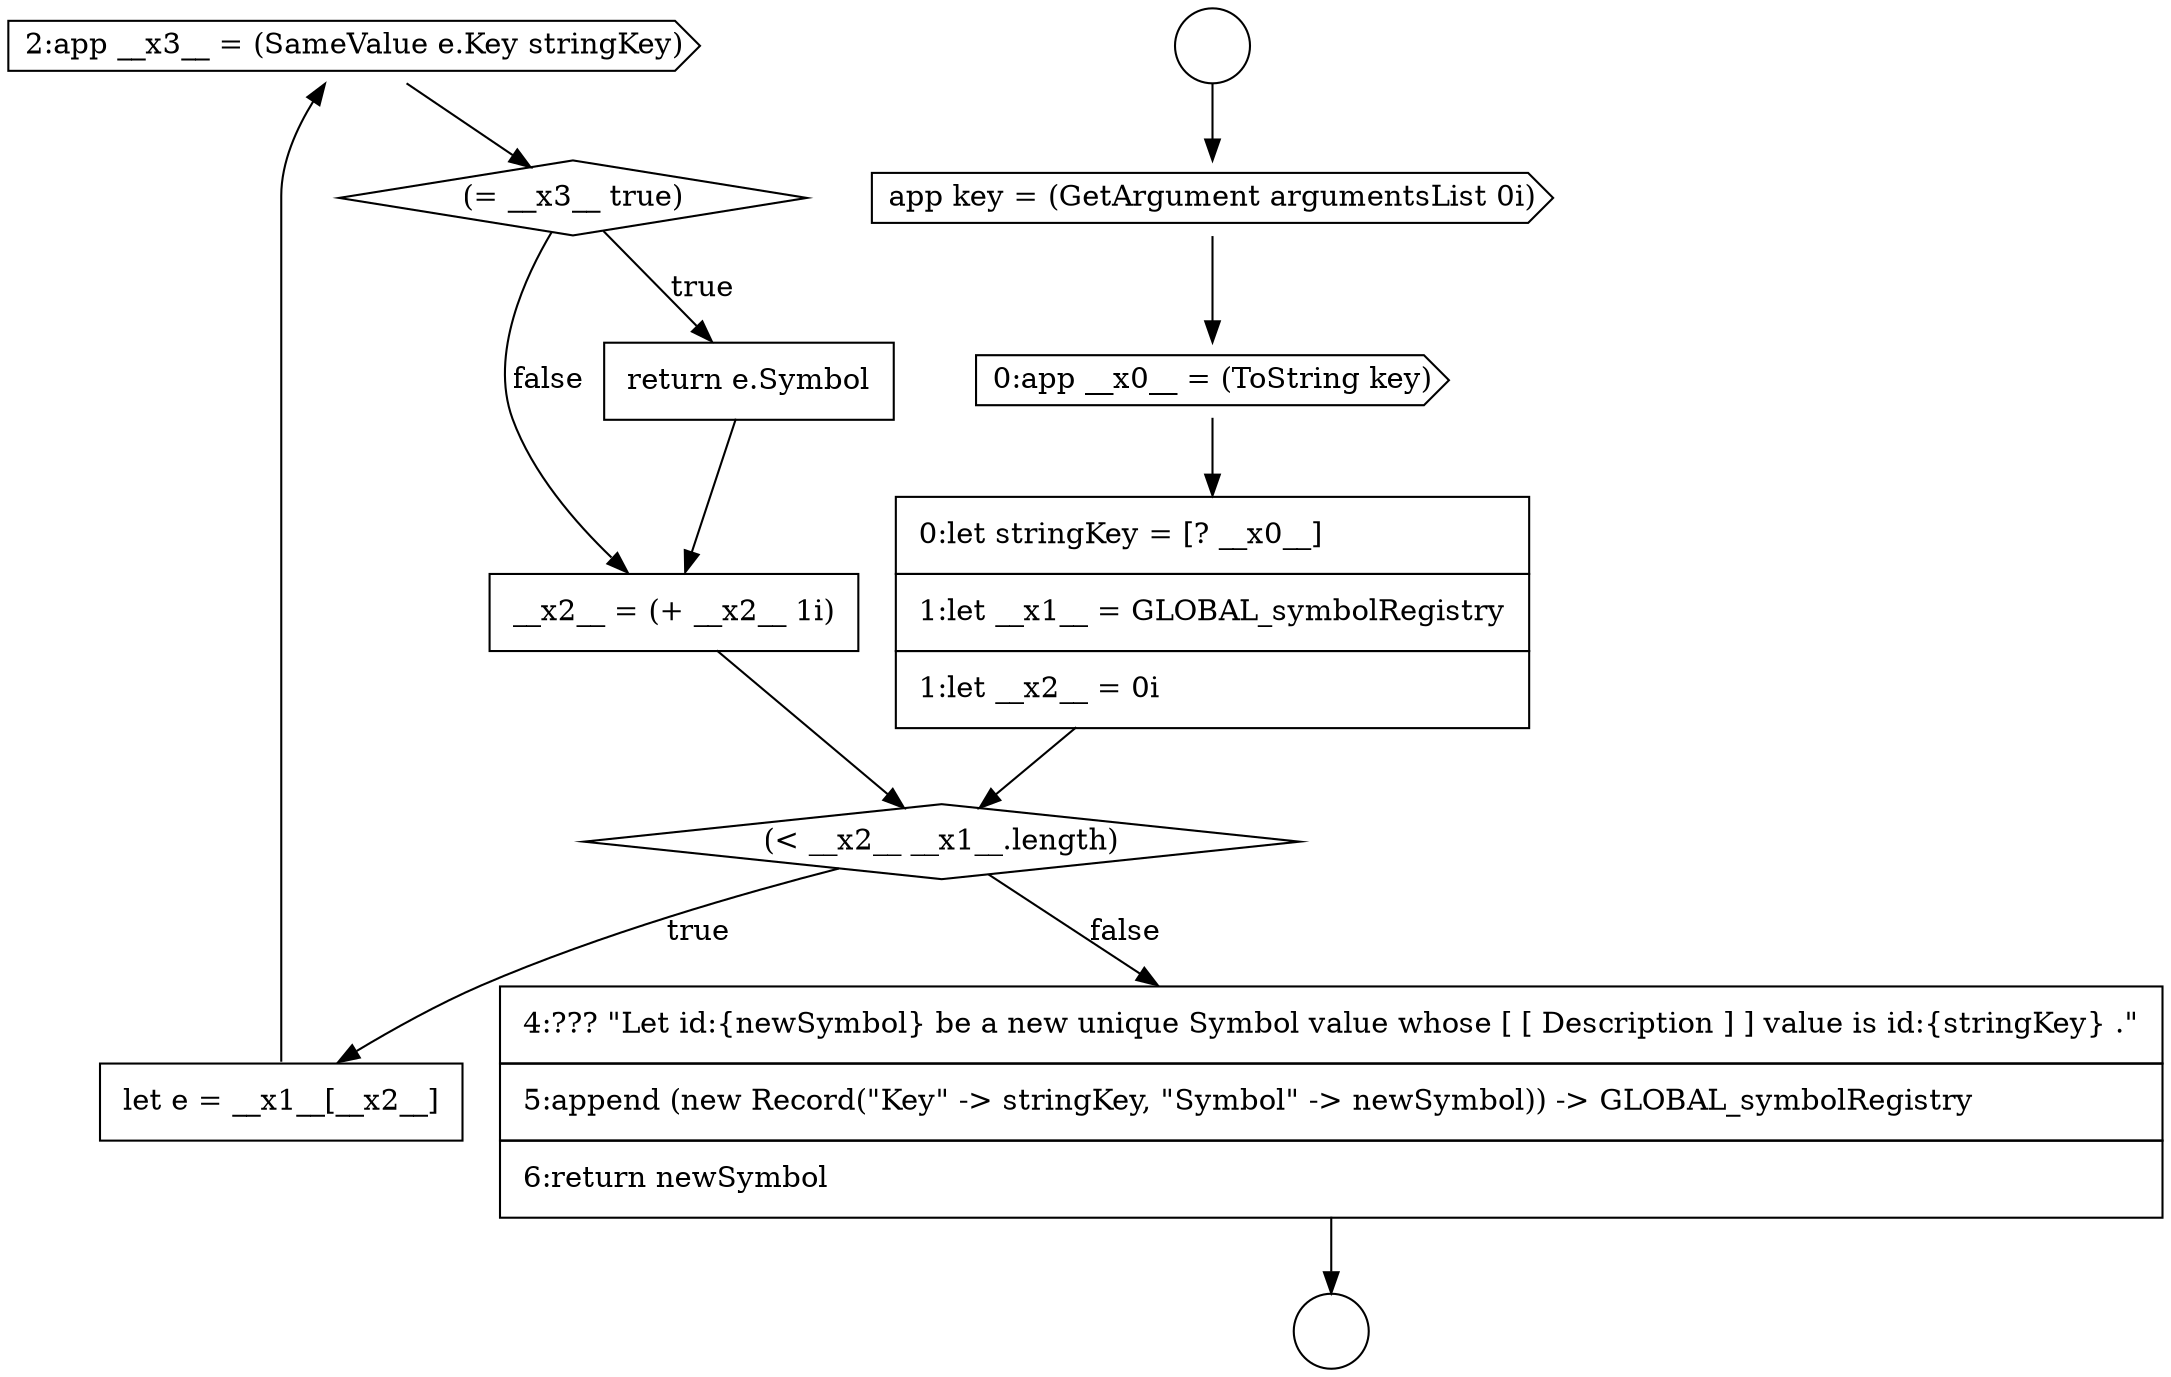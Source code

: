 digraph {
  node11029 [shape=cds, label=<<font color="black">2:app __x3__ = (SameValue e.Key stringKey)</font>> color="black" fillcolor="white" style=filled]
  node11024 [shape=cds, label=<<font color="black">app key = (GetArgument argumentsList 0i)</font>> color="black" fillcolor="white" style=filled]
  node11025 [shape=cds, label=<<font color="black">0:app __x0__ = (ToString key)</font>> color="black" fillcolor="white" style=filled]
  node11032 [shape=none, margin=0, label=<<font color="black">
    <table border="0" cellborder="1" cellspacing="0" cellpadding="10">
      <tr><td align="left">__x2__ = (+ __x2__ 1i)</td></tr>
    </table>
  </font>> color="black" fillcolor="white" style=filled]
  node11026 [shape=none, margin=0, label=<<font color="black">
    <table border="0" cellborder="1" cellspacing="0" cellpadding="10">
      <tr><td align="left">0:let stringKey = [? __x0__]</td></tr>
      <tr><td align="left">1:let __x1__ = GLOBAL_symbolRegistry</td></tr>
      <tr><td align="left">1:let __x2__ = 0i</td></tr>
    </table>
  </font>> color="black" fillcolor="white" style=filled]
  node11023 [shape=circle label=" " color="black" fillcolor="white" style=filled]
  node11031 [shape=none, margin=0, label=<<font color="black">
    <table border="0" cellborder="1" cellspacing="0" cellpadding="10">
      <tr><td align="left">return e.Symbol</td></tr>
    </table>
  </font>> color="black" fillcolor="white" style=filled]
  node11033 [shape=none, margin=0, label=<<font color="black">
    <table border="0" cellborder="1" cellspacing="0" cellpadding="10">
      <tr><td align="left">4:??? &quot;Let id:{newSymbol} be a new unique Symbol value whose [ [ Description ] ] value is id:{stringKey} .&quot;</td></tr>
      <tr><td align="left">5:append (new Record(&quot;Key&quot; -&gt; stringKey, &quot;Symbol&quot; -&gt; newSymbol)) -&gt; GLOBAL_symbolRegistry</td></tr>
      <tr><td align="left">6:return newSymbol</td></tr>
    </table>
  </font>> color="black" fillcolor="white" style=filled]
  node11030 [shape=diamond, label=<<font color="black">(= __x3__ true)</font>> color="black" fillcolor="white" style=filled]
  node11028 [shape=none, margin=0, label=<<font color="black">
    <table border="0" cellborder="1" cellspacing="0" cellpadding="10">
      <tr><td align="left">let e = __x1__[__x2__]</td></tr>
    </table>
  </font>> color="black" fillcolor="white" style=filled]
  node11027 [shape=diamond, label=<<font color="black">(&lt; __x2__ __x1__.length)</font>> color="black" fillcolor="white" style=filled]
  node11022 [shape=circle label=" " color="black" fillcolor="white" style=filled]
  node11022 -> node11024 [ color="black"]
  node11027 -> node11028 [label=<<font color="black">true</font>> color="black"]
  node11027 -> node11033 [label=<<font color="black">false</font>> color="black"]
  node11032 -> node11027 [ color="black"]
  node11024 -> node11025 [ color="black"]
  node11030 -> node11031 [label=<<font color="black">true</font>> color="black"]
  node11030 -> node11032 [label=<<font color="black">false</font>> color="black"]
  node11025 -> node11026 [ color="black"]
  node11029 -> node11030 [ color="black"]
  node11026 -> node11027 [ color="black"]
  node11033 -> node11023 [ color="black"]
  node11028 -> node11029 [ color="black"]
  node11031 -> node11032 [ color="black"]
}
